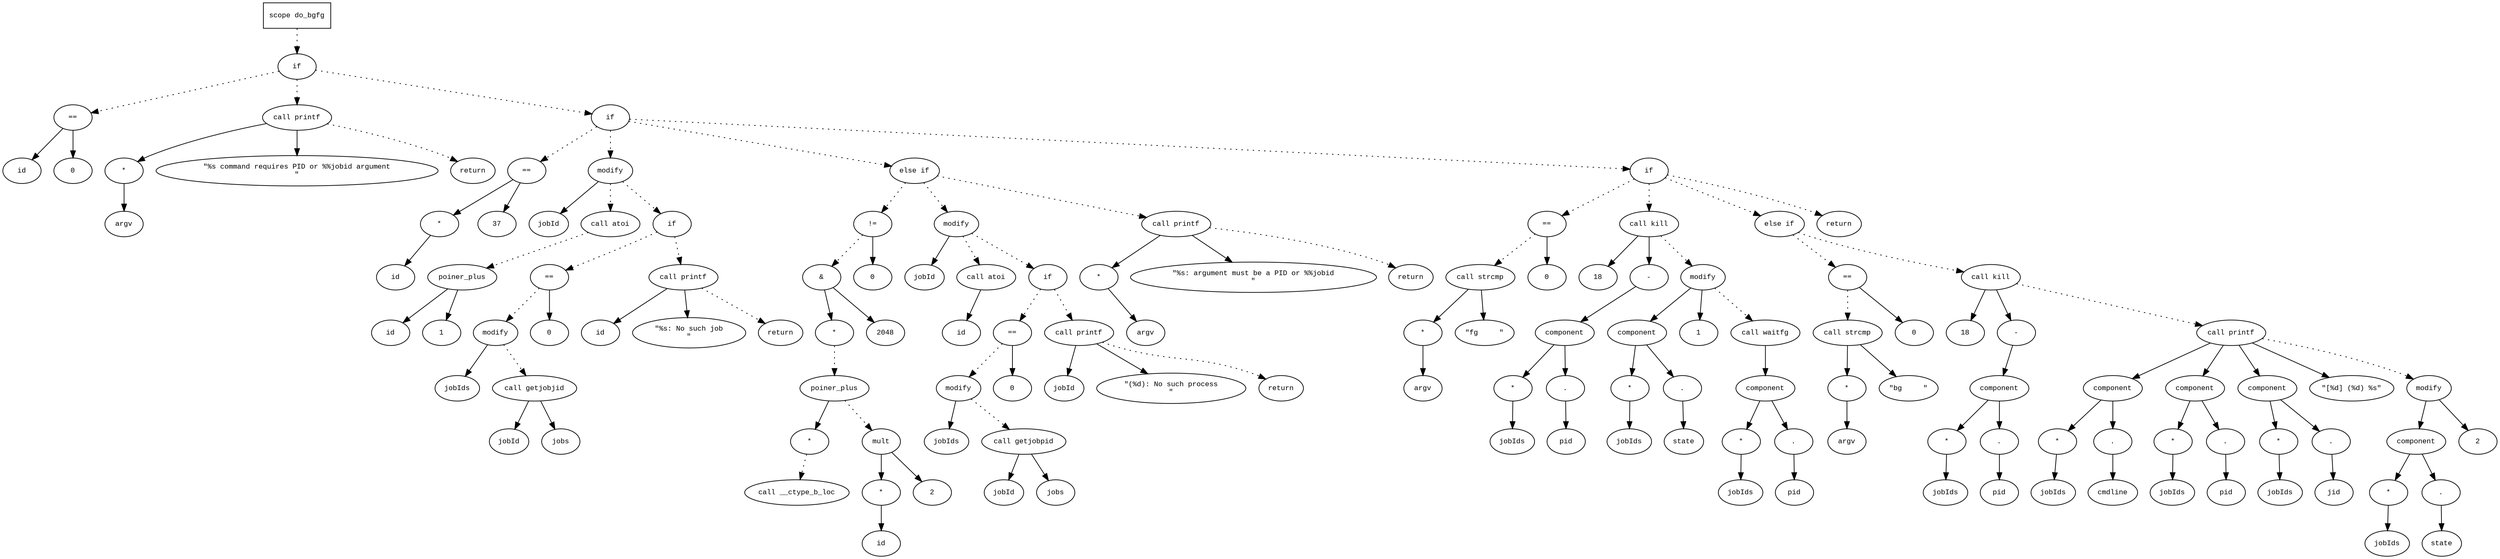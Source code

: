digraph AST {
  graph [fontname="Times New Roman",fontsize=10];
  node  [fontname="Courier New",fontsize=10];
  edge  [fontname="Times New Roman",fontsize=10];

  node1 [label="scope do_bgfg",shape=box];
  node2 [label="if",shape=ellipse];
  node1 -> node2 [style=dotted];
  node3 [label="==",shape=ellipse];
  node4 [label="id",shape=ellipse];
  node3 -> node4;
  node5 [label="0",shape=ellipse];
  node3 -> node5;
  node2 -> node3 [style=dotted];
  node6 [label="call printf",shape=ellipse];
  node7 [label="*",shape=ellipse];
  node8 [label="argv",shape=ellipse];
  node7 -> node8;
  node6 -> node7;
  node9 [label="\"%s command requires PID or %%jobid argument
\"",shape=ellipse];
  node6 -> node9;
  node2 -> node6 [style=dotted];
  node10 [label="return",shape=ellipse];
  node6 -> node10 [style=dotted];
  node11 [label="if",shape=ellipse];
  node2 -> node11 [style=dotted];
  node12 [label="==",shape=ellipse];
  node13 [label="*",shape=ellipse];
  node14 [label="id",shape=ellipse];
  node13 -> node14;
  node12 -> node13;
  node15 [label="37",shape=ellipse];
  node12 -> node15;
  node11 -> node12 [style=dotted];
  node16 [label="modify",shape=ellipse];
  node17 [label="jobId",shape=ellipse];
  node16 -> node17;
  node18 [label="call atoi",shape=ellipse];
  node19 [label="poiner_plus",shape=ellipse];
  node20 [label="id",shape=ellipse];
  node19 -> node20;
  node21 [label="1",shape=ellipse];
  node19 -> node21;
  node18 -> node19 [style=dotted];
  node16 -> node18 [style=dotted];
  node11 -> node16 [style=dotted];
  node22 [label="if",shape=ellipse];
  node16 -> node22 [style=dotted];
  node23 [label="==",shape=ellipse];
  node24 [label="modify",shape=ellipse];
  node25 [label="jobIds",shape=ellipse];
  node24 -> node25;
  node26 [label="call getjobjid",shape=ellipse];
  node27 [label="jobId",shape=ellipse];
  node26 -> node27;
  node28 [label="jobs",shape=ellipse];
  node26 -> node28;
  node24 -> node26 [style=dotted];
  node23 -> node24 [style=dotted];
  node29 [label="0",shape=ellipse];
  node23 -> node29;
  node22 -> node23 [style=dotted];
  node30 [label="call printf",shape=ellipse];
  node31 [label="id",shape=ellipse];
  node30 -> node31;
  node32 [label="\"%s: No such job
\"",shape=ellipse];
  node30 -> node32;
  node22 -> node30 [style=dotted];
  node33 [label="return",shape=ellipse];
  node30 -> node33 [style=dotted];
  node34 [label="else if",shape=ellipse];
  node11 -> node34 [style=dotted];
  node35 [label="!=",shape=ellipse];
  node36 [label="&",shape=ellipse];
  node37 [label="*",shape=ellipse];
  node38 [label="poiner_plus",shape=ellipse];
  node39 [label="*",shape=ellipse];
  node40 [label="call __ctype_b_loc",shape=ellipse];
  node39 -> node40 [style=dotted];
  node38 -> node39;
  node41 [label="mult",shape=ellipse];
  node42 [label="*",shape=ellipse];
  node43 [label="id",shape=ellipse];
  node42 -> node43;
  node41 -> node42;
  node44 [label="2",shape=ellipse];
  node41 -> node44;
  node38 -> node41 [style=dotted];
  node37 -> node38 [style=dotted];
  node36 -> node37;
  node45 [label="2048",shape=ellipse];
  node36 -> node45;
  node35 -> node36 [style=dotted];
  node46 [label="0",shape=ellipse];
  node35 -> node46;
  node34 -> node35 [style=dotted];
  node47 [label="modify",shape=ellipse];
  node48 [label="jobId",shape=ellipse];
  node47 -> node48;
  node49 [label="call atoi",shape=ellipse];
  node50 [label="id",shape=ellipse];
  node49 -> node50;
  node47 -> node49 [style=dotted];
  node34 -> node47 [style=dotted];
  node51 [label="if",shape=ellipse];
  node47 -> node51 [style=dotted];
  node52 [label="==",shape=ellipse];
  node53 [label="modify",shape=ellipse];
  node54 [label="jobIds",shape=ellipse];
  node53 -> node54;
  node55 [label="call getjobpid",shape=ellipse];
  node56 [label="jobId",shape=ellipse];
  node55 -> node56;
  node57 [label="jobs",shape=ellipse];
  node55 -> node57;
  node53 -> node55 [style=dotted];
  node52 -> node53 [style=dotted];
  node58 [label="0",shape=ellipse];
  node52 -> node58;
  node51 -> node52 [style=dotted];
  node59 [label="call printf",shape=ellipse];
  node60 [label="jobId",shape=ellipse];
  node59 -> node60;
  node61 [label="\"(%d): No such process
\"",shape=ellipse];
  node59 -> node61;
  node51 -> node59 [style=dotted];
  node62 [label="return",shape=ellipse];
  node59 -> node62 [style=dotted];
  node63 [label="call printf",shape=ellipse];
  node64 [label="*",shape=ellipse];
  node65 [label="argv",shape=ellipse];
  node64 -> node65;
  node63 -> node64;
  node66 [label="\"%s: argument must be a PID or %%jobid
\"",shape=ellipse];
  node63 -> node66;
  node34 -> node63 [style=dotted];
  node67 [label="return",shape=ellipse];
  node63 -> node67 [style=dotted];
  node68 [label="if",shape=ellipse];
  node11 -> node68 [style=dotted];
  node69 [label="==",shape=ellipse];
  node70 [label="call strcmp",shape=ellipse];
  node71 [label="*",shape=ellipse];
  node72 [label="argv",shape=ellipse];
  node71 -> node72;
  node70 -> node71;
  node73 [label="\"fg     \"",shape=ellipse];
  node70 -> node73;
  node69 -> node70 [style=dotted];
  node74 [label="0",shape=ellipse];
  node69 -> node74;
  node68 -> node69 [style=dotted];
  node75 [label="call kill",shape=ellipse];
  node76 [label="18",shape=ellipse];
  node75 -> node76;
  node77 [label="-",shape=ellipse];
  node78 [label="component",shape=ellipse];
  node77 -> node78;
  node79 [label="*",shape=ellipse];
  node80 [label="jobIds",shape=ellipse];
  node79 -> node80;
  node78 -> node79;
  node81 [label=".",shape=ellipse];
  node78 -> node81;
  node82 [label="pid",shape=ellipse];
  node81 -> node82;
  node75 -> node77;
  node68 -> node75 [style=dotted];
  node83 [label="modify",shape=ellipse];
  node84 [label="component",shape=ellipse];
  node83 -> node84;
  node85 [label="*",shape=ellipse];
  node86 [label="jobIds",shape=ellipse];
  node85 -> node86;
  node84 -> node85;
  node87 [label=".",shape=ellipse];
  node84 -> node87;
  node88 [label="state",shape=ellipse];
  node87 -> node88;
  node89 [label="1",shape=ellipse];
  node83 -> node89;
  node75 -> node83 [style=dotted];
  node90 [label="call waitfg",shape=ellipse];
  node91 [label="component",shape=ellipse];
  node90 -> node91;
  node92 [label="*",shape=ellipse];
  node93 [label="jobIds",shape=ellipse];
  node92 -> node93;
  node91 -> node92;
  node94 [label=".",shape=ellipse];
  node91 -> node94;
  node95 [label="pid",shape=ellipse];
  node94 -> node95;
  node83 -> node90 [style=dotted];
  node96 [label="else if",shape=ellipse];
  node68 -> node96 [style=dotted];
  node97 [label="==",shape=ellipse];
  node98 [label="call strcmp",shape=ellipse];
  node99 [label="*",shape=ellipse];
  node100 [label="argv",shape=ellipse];
  node99 -> node100;
  node98 -> node99;
  node101 [label="\"bg     \"",shape=ellipse];
  node98 -> node101;
  node97 -> node98 [style=dotted];
  node102 [label="0",shape=ellipse];
  node97 -> node102;
  node96 -> node97 [style=dotted];
  node103 [label="call kill",shape=ellipse];
  node104 [label="18",shape=ellipse];
  node103 -> node104;
  node105 [label="-",shape=ellipse];
  node106 [label="component",shape=ellipse];
  node105 -> node106;
  node107 [label="*",shape=ellipse];
  node108 [label="jobIds",shape=ellipse];
  node107 -> node108;
  node106 -> node107;
  node109 [label=".",shape=ellipse];
  node106 -> node109;
  node110 [label="pid",shape=ellipse];
  node109 -> node110;
  node103 -> node105;
  node96 -> node103 [style=dotted];
  node111 [label="call printf",shape=ellipse];
  node112 [label="component",shape=ellipse];
  node111 -> node112;
  node113 [label="*",shape=ellipse];
  node114 [label="jobIds",shape=ellipse];
  node113 -> node114;
  node112 -> node113;
  node115 [label=".",shape=ellipse];
  node112 -> node115;
  node116 [label="cmdline",shape=ellipse];
  node115 -> node116;
  node117 [label="component",shape=ellipse];
  node111 -> node117;
  node118 [label="*",shape=ellipse];
  node119 [label="jobIds",shape=ellipse];
  node118 -> node119;
  node117 -> node118;
  node120 [label=".",shape=ellipse];
  node117 -> node120;
  node121 [label="pid",shape=ellipse];
  node120 -> node121;
  node122 [label="component",shape=ellipse];
  node111 -> node122;
  node123 [label="*",shape=ellipse];
  node124 [label="jobIds",shape=ellipse];
  node123 -> node124;
  node122 -> node123;
  node125 [label=".",shape=ellipse];
  node122 -> node125;
  node126 [label="jid",shape=ellipse];
  node125 -> node126;
  node127 [label="\"[%d] (%d) %s\"",shape=ellipse];
  node111 -> node127;
  node103 -> node111 [style=dotted];
  node128 [label="modify",shape=ellipse];
  node129 [label="component",shape=ellipse];
  node128 -> node129;
  node130 [label="*",shape=ellipse];
  node131 [label="jobIds",shape=ellipse];
  node130 -> node131;
  node129 -> node130;
  node132 [label=".",shape=ellipse];
  node129 -> node132;
  node133 [label="state",shape=ellipse];
  node132 -> node133;
  node134 [label="2",shape=ellipse];
  node128 -> node134;
  node111 -> node128 [style=dotted];
  node135 [label="return",shape=ellipse];
  node68 -> node135 [style=dotted];
} 